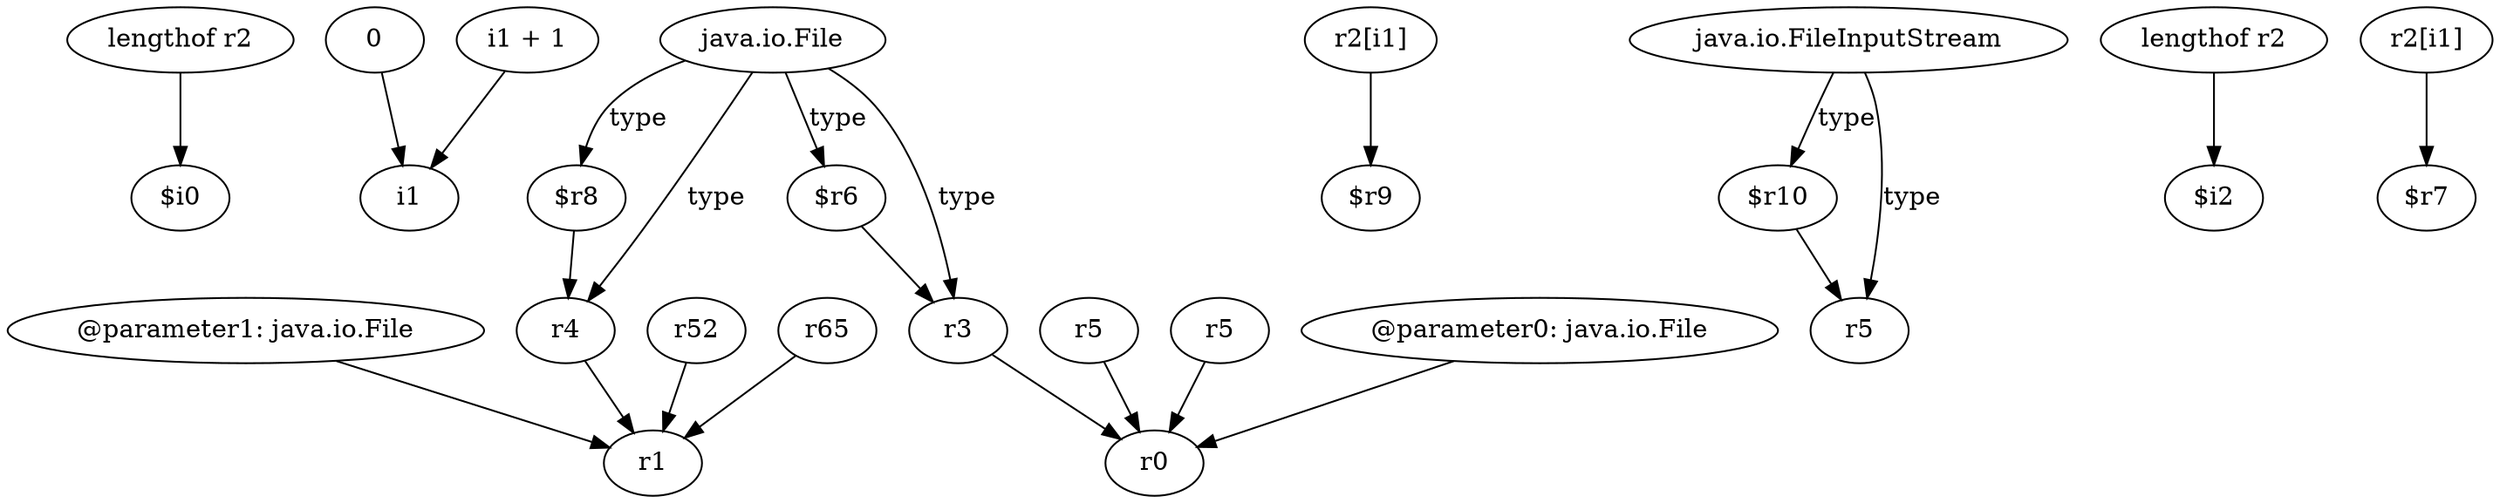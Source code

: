 digraph g {
0[label="lengthof r2"]
1[label="$i0"]
0->1[label=""]
2[label="0"]
3[label="i1"]
2->3[label=""]
4[label="@parameter1: java.io.File"]
5[label="r1"]
4->5[label=""]
6[label="r2[i1]"]
7[label="$r9"]
6->7[label=""]
8[label="java.io.File"]
9[label="r4"]
8->9[label="type"]
9->5[label=""]
10[label="r5"]
11[label="r0"]
10->11[label=""]
12[label="$r6"]
8->12[label="type"]
13[label="r5"]
13->11[label=""]
14[label="r52"]
14->5[label=""]
15[label="@parameter0: java.io.File"]
15->11[label=""]
16[label="$r8"]
16->9[label=""]
17[label="java.io.FileInputStream"]
18[label="$r10"]
17->18[label="type"]
19[label="i1 + 1"]
19->3[label=""]
20[label="r3"]
20->11[label=""]
21[label="r65"]
21->5[label=""]
12->20[label=""]
8->16[label="type"]
22[label="lengthof r2"]
23[label="$i2"]
22->23[label=""]
24[label="r5"]
17->24[label="type"]
25[label="r2[i1]"]
26[label="$r7"]
25->26[label=""]
18->24[label=""]
8->20[label="type"]
}